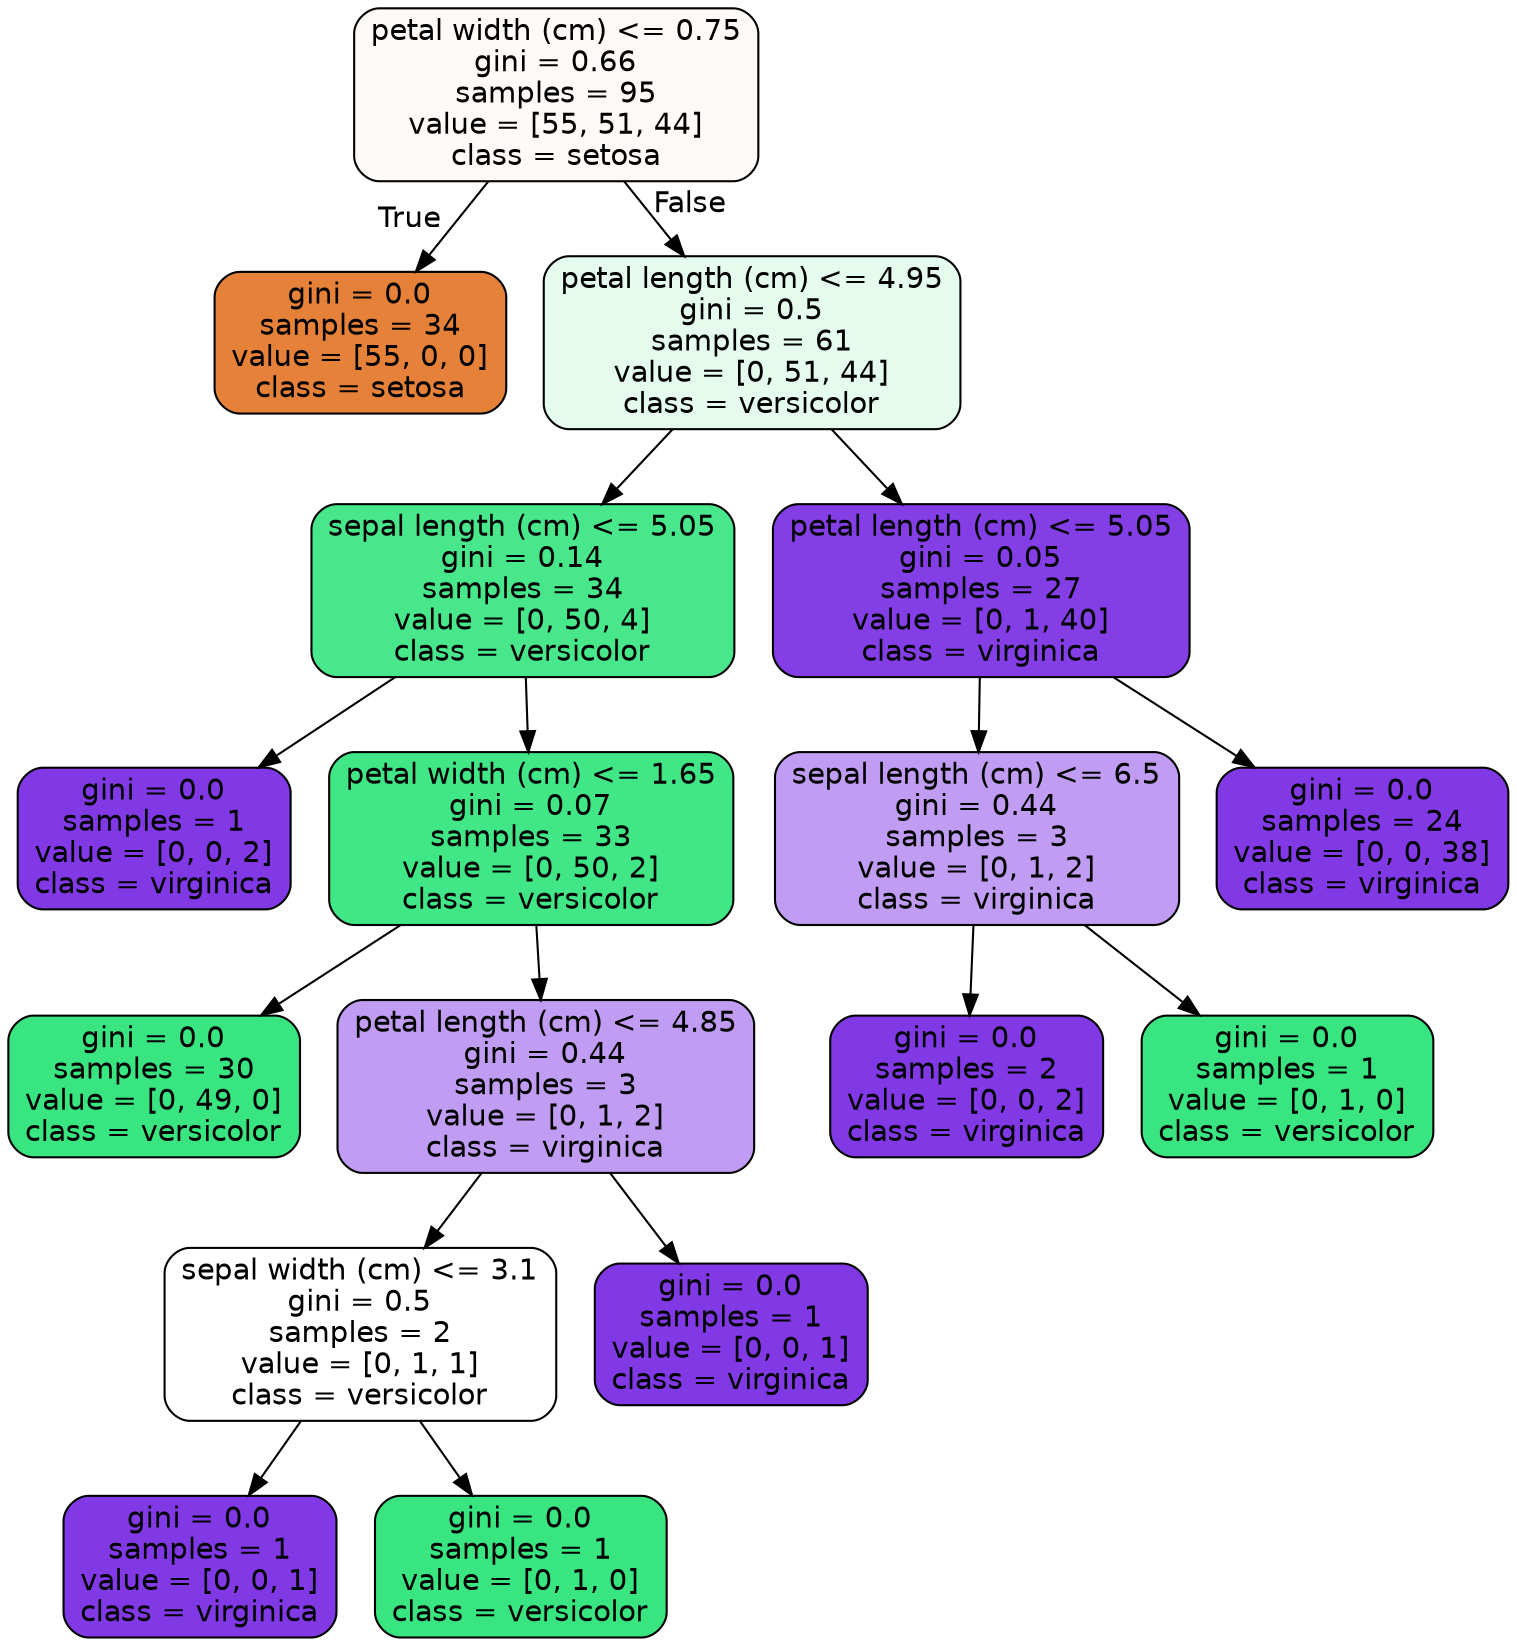 digraph Tree {
node [shape=box, style="filled, rounded", color="black", fontname="helvetica"] ;
edge [fontname="helvetica"] ;
0 [label="petal width (cm) <= 0.75\ngini = 0.66\nsamples = 95\nvalue = [55, 51, 44]\nclass = setosa", fillcolor="#fefaf7"] ;
1 [label="gini = 0.0\nsamples = 34\nvalue = [55, 0, 0]\nclass = setosa", fillcolor="#e58139"] ;
0 -> 1 [labeldistance=2.5, labelangle=45, headlabel="True"] ;
2 [label="petal length (cm) <= 4.95\ngini = 0.5\nsamples = 61\nvalue = [0, 51, 44]\nclass = versicolor", fillcolor="#e4fbee"] ;
0 -> 2 [labeldistance=2.5, labelangle=-45, headlabel="False"] ;
3 [label="sepal length (cm) <= 5.05\ngini = 0.14\nsamples = 34\nvalue = [0, 50, 4]\nclass = versicolor", fillcolor="#49e78b"] ;
2 -> 3 ;
4 [label="gini = 0.0\nsamples = 1\nvalue = [0, 0, 2]\nclass = virginica", fillcolor="#8139e5"] ;
3 -> 4 ;
5 [label="petal width (cm) <= 1.65\ngini = 0.07\nsamples = 33\nvalue = [0, 50, 2]\nclass = versicolor", fillcolor="#41e686"] ;
3 -> 5 ;
6 [label="gini = 0.0\nsamples = 30\nvalue = [0, 49, 0]\nclass = versicolor", fillcolor="#39e581"] ;
5 -> 6 ;
7 [label="petal length (cm) <= 4.85\ngini = 0.44\nsamples = 3\nvalue = [0, 1, 2]\nclass = virginica", fillcolor="#c09cf2"] ;
5 -> 7 ;
8 [label="sepal width (cm) <= 3.1\ngini = 0.5\nsamples = 2\nvalue = [0, 1, 1]\nclass = versicolor", fillcolor="#ffffff"] ;
7 -> 8 ;
9 [label="gini = 0.0\nsamples = 1\nvalue = [0, 0, 1]\nclass = virginica", fillcolor="#8139e5"] ;
8 -> 9 ;
10 [label="gini = 0.0\nsamples = 1\nvalue = [0, 1, 0]\nclass = versicolor", fillcolor="#39e581"] ;
8 -> 10 ;
11 [label="gini = 0.0\nsamples = 1\nvalue = [0, 0, 1]\nclass = virginica", fillcolor="#8139e5"] ;
7 -> 11 ;
12 [label="petal length (cm) <= 5.05\ngini = 0.05\nsamples = 27\nvalue = [0, 1, 40]\nclass = virginica", fillcolor="#843ee6"] ;
2 -> 12 ;
13 [label="sepal length (cm) <= 6.5\ngini = 0.44\nsamples = 3\nvalue = [0, 1, 2]\nclass = virginica", fillcolor="#c09cf2"] ;
12 -> 13 ;
14 [label="gini = 0.0\nsamples = 2\nvalue = [0, 0, 2]\nclass = virginica", fillcolor="#8139e5"] ;
13 -> 14 ;
15 [label="gini = 0.0\nsamples = 1\nvalue = [0, 1, 0]\nclass = versicolor", fillcolor="#39e581"] ;
13 -> 15 ;
16 [label="gini = 0.0\nsamples = 24\nvalue = [0, 0, 38]\nclass = virginica", fillcolor="#8139e5"] ;
12 -> 16 ;
}